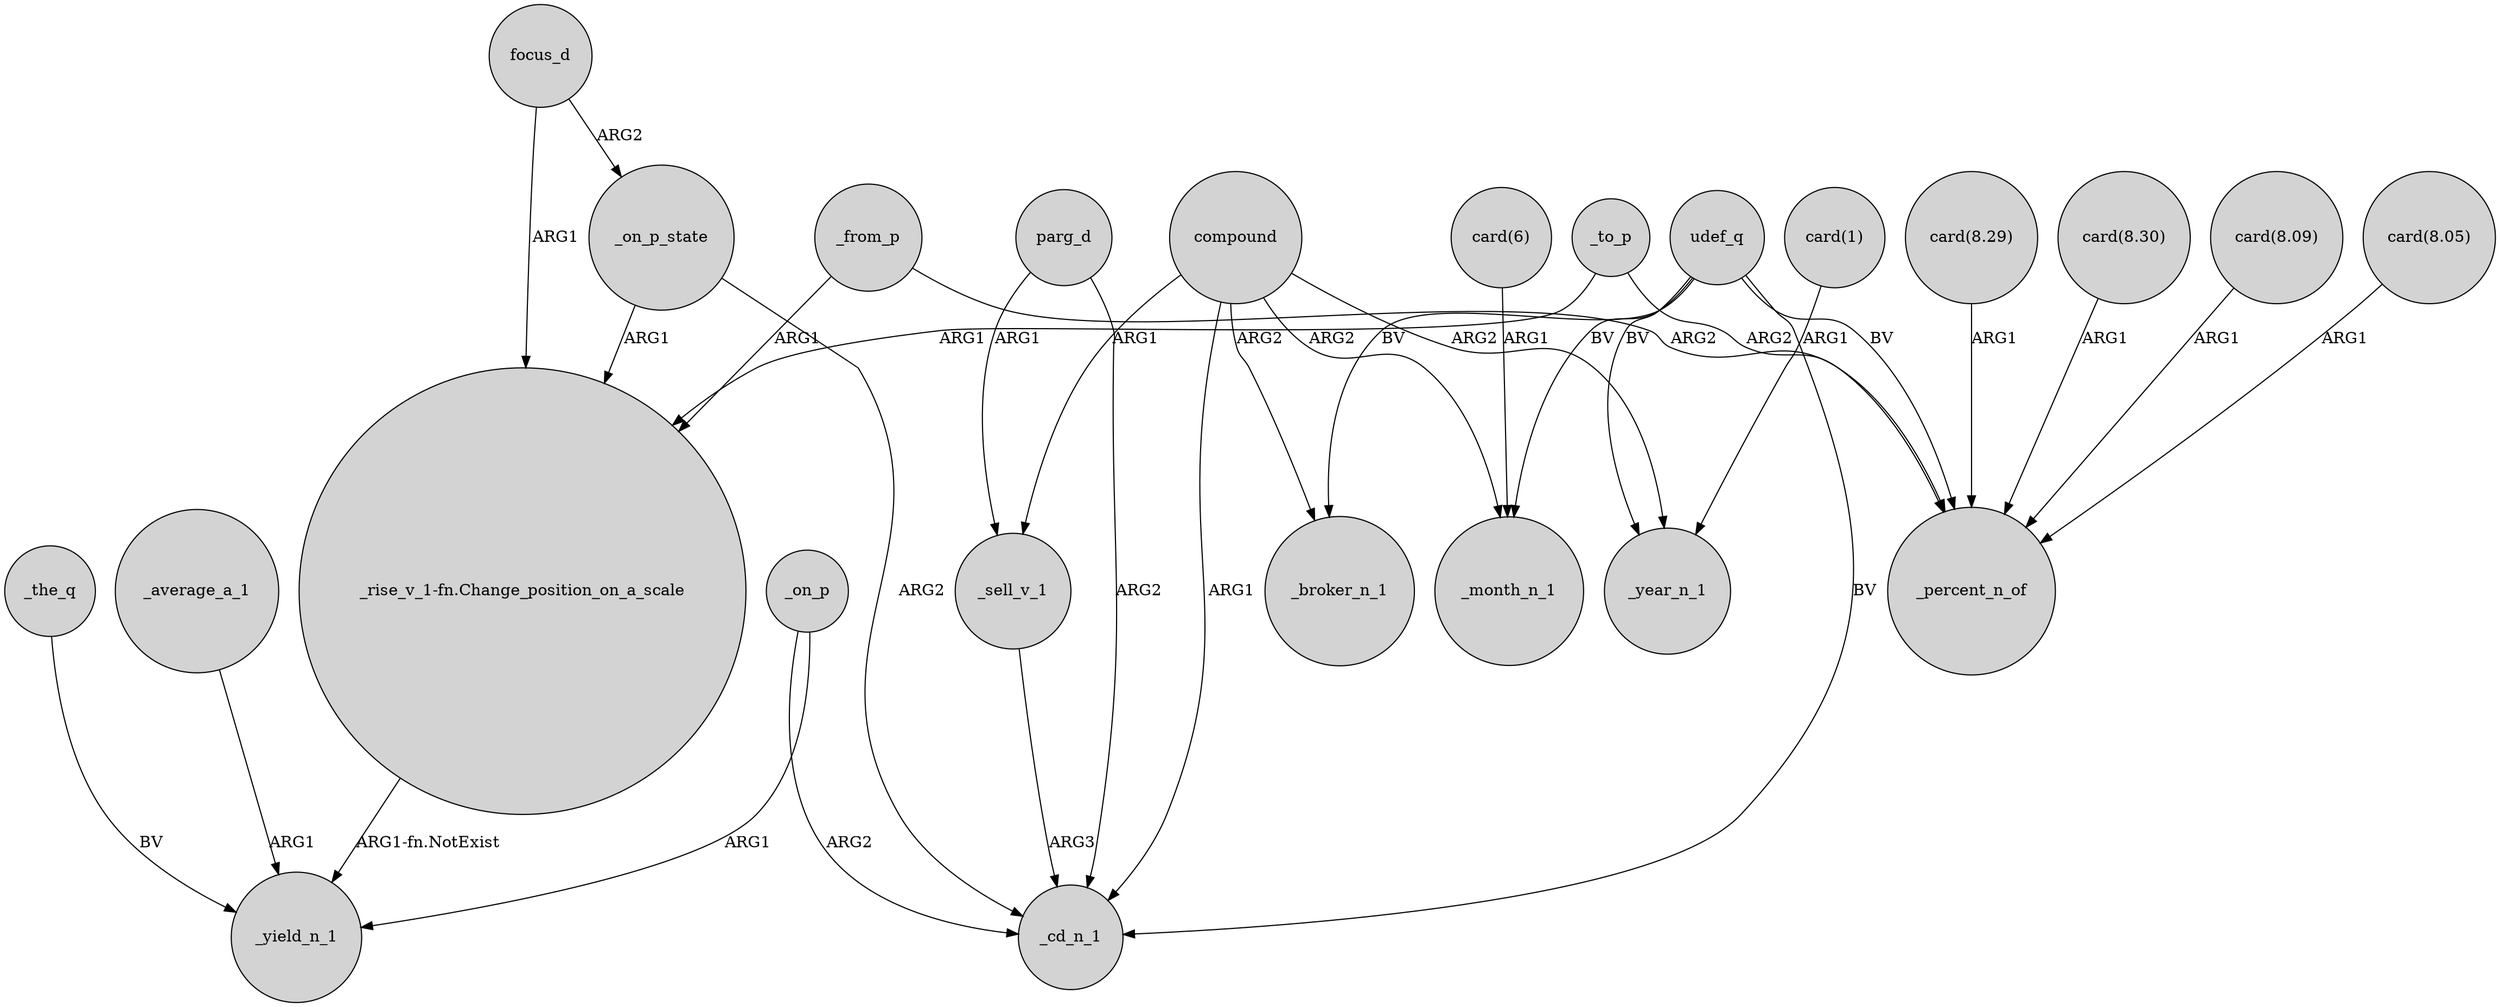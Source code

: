 digraph {
	node [shape=circle style=filled]
	_the_q -> _yield_n_1 [label=BV]
	compound -> _month_n_1 [label=ARG2]
	compound -> _sell_v_1 [label=ARG1]
	"card(8.29)" -> _percent_n_of [label=ARG1]
	focus_d -> _on_p_state [label=ARG2]
	parg_d -> _cd_n_1 [label=ARG2]
	_average_a_1 -> _yield_n_1 [label=ARG1]
	compound -> _cd_n_1 [label=ARG1]
	_on_p_state -> _cd_n_1 [label=ARG2]
	udef_q -> _month_n_1 [label=BV]
	udef_q -> _cd_n_1 [label=BV]
	"card(8.30)" -> _percent_n_of [label=ARG1]
	_sell_v_1 -> _cd_n_1 [label=ARG3]
	_on_p_state -> "_rise_v_1-fn.Change_position_on_a_scale" [label=ARG1]
	focus_d -> "_rise_v_1-fn.Change_position_on_a_scale" [label=ARG1]
	_to_p -> _percent_n_of [label=ARG2]
	compound -> _broker_n_1 [label=ARG2]
	compound -> _year_n_1 [label=ARG2]
	"card(1)" -> _year_n_1 [label=ARG1]
	"card(8.09)" -> _percent_n_of [label=ARG1]
	udef_q -> _year_n_1 [label=BV]
	_from_p -> _percent_n_of [label=ARG2]
	udef_q -> _percent_n_of [label=BV]
	"card(6)" -> _month_n_1 [label=ARG1]
	_on_p -> _yield_n_1 [label=ARG1]
	"card(8.05)" -> _percent_n_of [label=ARG1]
	udef_q -> _broker_n_1 [label=BV]
	_to_p -> "_rise_v_1-fn.Change_position_on_a_scale" [label=ARG1]
	parg_d -> _sell_v_1 [label=ARG1]
	"_rise_v_1-fn.Change_position_on_a_scale" -> _yield_n_1 [label="ARG1-fn.NotExist"]
	_on_p -> _cd_n_1 [label=ARG2]
	_from_p -> "_rise_v_1-fn.Change_position_on_a_scale" [label=ARG1]
}

